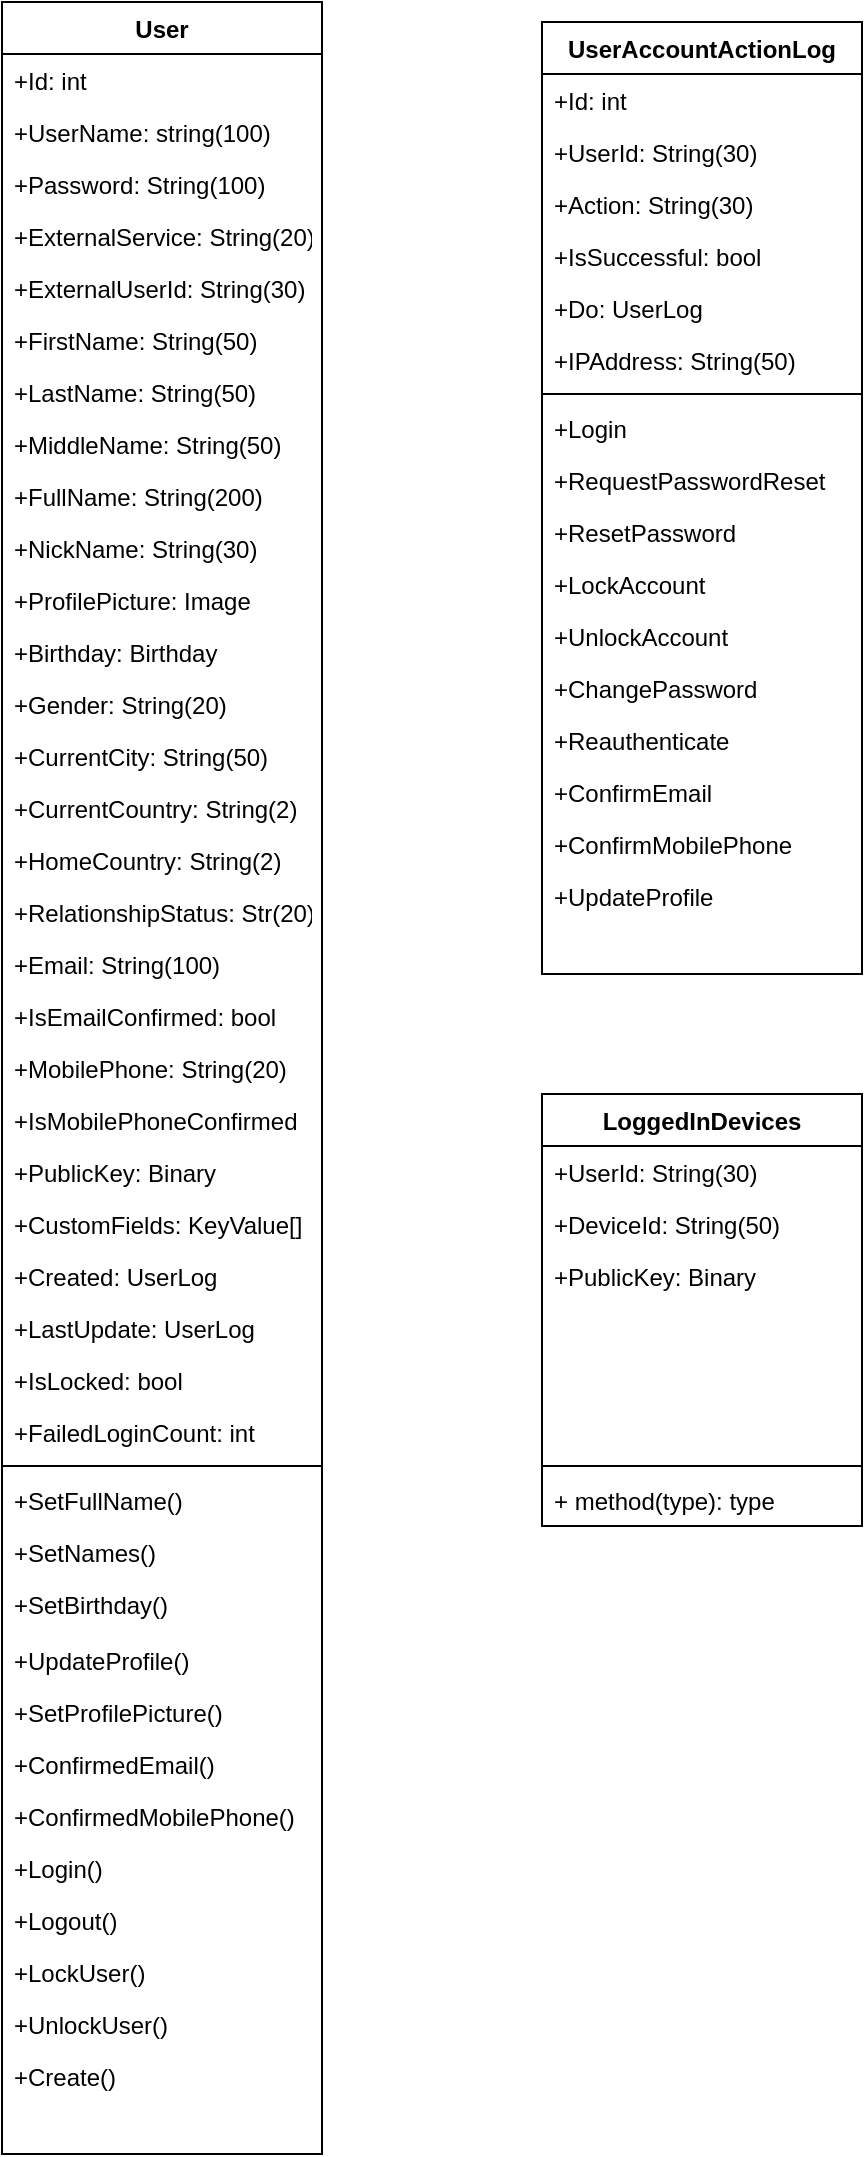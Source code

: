 <mxfile version="18.1.3" type="github">
  <diagram id="C5RBs43oDa-KdzZeNtuy" name="Page-1">
    <mxGraphModel dx="1422" dy="834" grid="1" gridSize="10" guides="1" tooltips="1" connect="1" arrows="1" fold="1" page="1" pageScale="1" pageWidth="827" pageHeight="1169" math="0" shadow="0">
      <root>
        <mxCell id="WIyWlLk6GJQsqaUBKTNV-0" />
        <mxCell id="WIyWlLk6GJQsqaUBKTNV-1" parent="WIyWlLk6GJQsqaUBKTNV-0" />
        <mxCell id="qDm95BvDwOtcP43vkmdn-0" value="User" style="swimlane;fontStyle=1;align=center;verticalAlign=top;childLayout=stackLayout;horizontal=1;startSize=26;horizontalStack=0;resizeParent=1;resizeParentMax=0;resizeLast=0;collapsible=1;marginBottom=0;" vertex="1" parent="WIyWlLk6GJQsqaUBKTNV-1">
          <mxGeometry x="180" y="80" width="160" height="1076" as="geometry" />
        </mxCell>
        <mxCell id="qDm95BvDwOtcP43vkmdn-1" value="+Id: int" style="text;strokeColor=none;fillColor=none;align=left;verticalAlign=top;spacingLeft=4;spacingRight=4;overflow=hidden;rotatable=0;points=[[0,0.5],[1,0.5]];portConstraint=eastwest;" vertex="1" parent="qDm95BvDwOtcP43vkmdn-0">
          <mxGeometry y="26" width="160" height="26" as="geometry" />
        </mxCell>
        <mxCell id="qDm95BvDwOtcP43vkmdn-8" value="+UserName: string(100)" style="text;strokeColor=none;fillColor=none;align=left;verticalAlign=top;spacingLeft=4;spacingRight=4;overflow=hidden;rotatable=0;points=[[0,0.5],[1,0.5]];portConstraint=eastwest;" vertex="1" parent="qDm95BvDwOtcP43vkmdn-0">
          <mxGeometry y="52" width="160" height="26" as="geometry" />
        </mxCell>
        <mxCell id="qDm95BvDwOtcP43vkmdn-25" value="+Password: String(100)" style="text;strokeColor=none;fillColor=none;align=left;verticalAlign=top;spacingLeft=4;spacingRight=4;overflow=hidden;rotatable=0;points=[[0,0.5],[1,0.5]];portConstraint=eastwest;" vertex="1" parent="qDm95BvDwOtcP43vkmdn-0">
          <mxGeometry y="78" width="160" height="26" as="geometry" />
        </mxCell>
        <mxCell id="qDm95BvDwOtcP43vkmdn-55" value="+ExternalService: String(20)" style="text;strokeColor=none;fillColor=none;align=left;verticalAlign=top;spacingLeft=4;spacingRight=4;overflow=hidden;rotatable=0;points=[[0,0.5],[1,0.5]];portConstraint=eastwest;" vertex="1" parent="qDm95BvDwOtcP43vkmdn-0">
          <mxGeometry y="104" width="160" height="26" as="geometry" />
        </mxCell>
        <mxCell id="qDm95BvDwOtcP43vkmdn-56" value="+ExternalUserId: String(30)" style="text;strokeColor=none;fillColor=none;align=left;verticalAlign=top;spacingLeft=4;spacingRight=4;overflow=hidden;rotatable=0;points=[[0,0.5],[1,0.5]];portConstraint=eastwest;" vertex="1" parent="qDm95BvDwOtcP43vkmdn-0">
          <mxGeometry y="130" width="160" height="26" as="geometry" />
        </mxCell>
        <mxCell id="qDm95BvDwOtcP43vkmdn-7" value="+FirstName: String(50)" style="text;strokeColor=none;fillColor=none;align=left;verticalAlign=top;spacingLeft=4;spacingRight=4;overflow=hidden;rotatable=0;points=[[0,0.5],[1,0.5]];portConstraint=eastwest;" vertex="1" parent="qDm95BvDwOtcP43vkmdn-0">
          <mxGeometry y="156" width="160" height="26" as="geometry" />
        </mxCell>
        <mxCell id="qDm95BvDwOtcP43vkmdn-6" value="+LastName: String(50)" style="text;strokeColor=none;fillColor=none;align=left;verticalAlign=top;spacingLeft=4;spacingRight=4;overflow=hidden;rotatable=0;points=[[0,0.5],[1,0.5]];portConstraint=eastwest;" vertex="1" parent="qDm95BvDwOtcP43vkmdn-0">
          <mxGeometry y="182" width="160" height="26" as="geometry" />
        </mxCell>
        <mxCell id="qDm95BvDwOtcP43vkmdn-5" value="+MiddleName: String(50)" style="text;strokeColor=none;fillColor=none;align=left;verticalAlign=top;spacingLeft=4;spacingRight=4;overflow=hidden;rotatable=0;points=[[0,0.5],[1,0.5]];portConstraint=eastwest;" vertex="1" parent="qDm95BvDwOtcP43vkmdn-0">
          <mxGeometry y="208" width="160" height="26" as="geometry" />
        </mxCell>
        <mxCell id="qDm95BvDwOtcP43vkmdn-4" value="+FullName: String(200)" style="text;strokeColor=none;fillColor=none;align=left;verticalAlign=top;spacingLeft=4;spacingRight=4;overflow=hidden;rotatable=0;points=[[0,0.5],[1,0.5]];portConstraint=eastwest;" vertex="1" parent="qDm95BvDwOtcP43vkmdn-0">
          <mxGeometry y="234" width="160" height="26" as="geometry" />
        </mxCell>
        <mxCell id="qDm95BvDwOtcP43vkmdn-22" value="+NickName: String(30)" style="text;strokeColor=none;fillColor=none;align=left;verticalAlign=top;spacingLeft=4;spacingRight=4;overflow=hidden;rotatable=0;points=[[0,0.5],[1,0.5]];portConstraint=eastwest;" vertex="1" parent="qDm95BvDwOtcP43vkmdn-0">
          <mxGeometry y="260" width="160" height="26" as="geometry" />
        </mxCell>
        <mxCell id="qDm95BvDwOtcP43vkmdn-23" value="+ProfilePicture: Image" style="text;strokeColor=none;fillColor=none;align=left;verticalAlign=top;spacingLeft=4;spacingRight=4;overflow=hidden;rotatable=0;points=[[0,0.5],[1,0.5]];portConstraint=eastwest;" vertex="1" parent="qDm95BvDwOtcP43vkmdn-0">
          <mxGeometry y="286" width="160" height="26" as="geometry" />
        </mxCell>
        <mxCell id="qDm95BvDwOtcP43vkmdn-16" value="+Birthday: Birthday" style="text;strokeColor=none;fillColor=none;align=left;verticalAlign=top;spacingLeft=4;spacingRight=4;overflow=hidden;rotatable=0;points=[[0,0.5],[1,0.5]];portConstraint=eastwest;" vertex="1" parent="qDm95BvDwOtcP43vkmdn-0">
          <mxGeometry y="312" width="160" height="26" as="geometry" />
        </mxCell>
        <mxCell id="qDm95BvDwOtcP43vkmdn-15" value="+Gender: String(20)" style="text;strokeColor=none;fillColor=none;align=left;verticalAlign=top;spacingLeft=4;spacingRight=4;overflow=hidden;rotatable=0;points=[[0,0.5],[1,0.5]];portConstraint=eastwest;" vertex="1" parent="qDm95BvDwOtcP43vkmdn-0">
          <mxGeometry y="338" width="160" height="26" as="geometry" />
        </mxCell>
        <mxCell id="qDm95BvDwOtcP43vkmdn-60" value="+CurrentCity: String(50)" style="text;strokeColor=none;fillColor=none;align=left;verticalAlign=top;spacingLeft=4;spacingRight=4;overflow=hidden;rotatable=0;points=[[0,0.5],[1,0.5]];portConstraint=eastwest;" vertex="1" parent="qDm95BvDwOtcP43vkmdn-0">
          <mxGeometry y="364" width="160" height="26" as="geometry" />
        </mxCell>
        <mxCell id="qDm95BvDwOtcP43vkmdn-59" value="+CurrentCountry: String(2)" style="text;strokeColor=none;fillColor=none;align=left;verticalAlign=top;spacingLeft=4;spacingRight=4;overflow=hidden;rotatable=0;points=[[0,0.5],[1,0.5]];portConstraint=eastwest;" vertex="1" parent="qDm95BvDwOtcP43vkmdn-0">
          <mxGeometry y="390" width="160" height="26" as="geometry" />
        </mxCell>
        <mxCell id="qDm95BvDwOtcP43vkmdn-58" value="+HomeCountry: String(2)" style="text;strokeColor=none;fillColor=none;align=left;verticalAlign=top;spacingLeft=4;spacingRight=4;overflow=hidden;rotatable=0;points=[[0,0.5],[1,0.5]];portConstraint=eastwest;" vertex="1" parent="qDm95BvDwOtcP43vkmdn-0">
          <mxGeometry y="416" width="160" height="26" as="geometry" />
        </mxCell>
        <mxCell id="qDm95BvDwOtcP43vkmdn-62" value="+RelationshipStatus: Str(20)" style="text;strokeColor=none;fillColor=none;align=left;verticalAlign=top;spacingLeft=4;spacingRight=4;overflow=hidden;rotatable=0;points=[[0,0.5],[1,0.5]];portConstraint=eastwest;" vertex="1" parent="qDm95BvDwOtcP43vkmdn-0">
          <mxGeometry y="442" width="160" height="26" as="geometry" />
        </mxCell>
        <mxCell id="qDm95BvDwOtcP43vkmdn-14" value="+Email: String(100)" style="text;strokeColor=none;fillColor=none;align=left;verticalAlign=top;spacingLeft=4;spacingRight=4;overflow=hidden;rotatable=0;points=[[0,0.5],[1,0.5]];portConstraint=eastwest;" vertex="1" parent="qDm95BvDwOtcP43vkmdn-0">
          <mxGeometry y="468" width="160" height="26" as="geometry" />
        </mxCell>
        <mxCell id="qDm95BvDwOtcP43vkmdn-21" value="+IsEmailConfirmed: bool" style="text;strokeColor=none;fillColor=none;align=left;verticalAlign=top;spacingLeft=4;spacingRight=4;overflow=hidden;rotatable=0;points=[[0,0.5],[1,0.5]];portConstraint=eastwest;" vertex="1" parent="qDm95BvDwOtcP43vkmdn-0">
          <mxGeometry y="494" width="160" height="26" as="geometry" />
        </mxCell>
        <mxCell id="qDm95BvDwOtcP43vkmdn-20" value="+MobilePhone: String(20)" style="text;strokeColor=none;fillColor=none;align=left;verticalAlign=top;spacingLeft=4;spacingRight=4;overflow=hidden;rotatable=0;points=[[0,0.5],[1,0.5]];portConstraint=eastwest;" vertex="1" parent="qDm95BvDwOtcP43vkmdn-0">
          <mxGeometry y="520" width="160" height="26" as="geometry" />
        </mxCell>
        <mxCell id="qDm95BvDwOtcP43vkmdn-19" value="+IsMobilePhoneConfirmed" style="text;strokeColor=none;fillColor=none;align=left;verticalAlign=top;spacingLeft=4;spacingRight=4;overflow=hidden;rotatable=0;points=[[0,0.5],[1,0.5]];portConstraint=eastwest;" vertex="1" parent="qDm95BvDwOtcP43vkmdn-0">
          <mxGeometry y="546" width="160" height="26" as="geometry" />
        </mxCell>
        <mxCell id="qDm95BvDwOtcP43vkmdn-64" value="+PublicKey: Binary" style="text;strokeColor=none;fillColor=none;align=left;verticalAlign=top;spacingLeft=4;spacingRight=4;overflow=hidden;rotatable=0;points=[[0,0.5],[1,0.5]];portConstraint=eastwest;" vertex="1" parent="qDm95BvDwOtcP43vkmdn-0">
          <mxGeometry y="572" width="160" height="26" as="geometry" />
        </mxCell>
        <mxCell id="qDm95BvDwOtcP43vkmdn-63" value="+CustomFields: KeyValue[]" style="text;strokeColor=none;fillColor=none;align=left;verticalAlign=top;spacingLeft=4;spacingRight=4;overflow=hidden;rotatable=0;points=[[0,0.5],[1,0.5]];portConstraint=eastwest;" vertex="1" parent="qDm95BvDwOtcP43vkmdn-0">
          <mxGeometry y="598" width="160" height="26" as="geometry" />
        </mxCell>
        <mxCell id="qDm95BvDwOtcP43vkmdn-18" value="+Created: UserLog" style="text;strokeColor=none;fillColor=none;align=left;verticalAlign=top;spacingLeft=4;spacingRight=4;overflow=hidden;rotatable=0;points=[[0,0.5],[1,0.5]];portConstraint=eastwest;" vertex="1" parent="qDm95BvDwOtcP43vkmdn-0">
          <mxGeometry y="624" width="160" height="26" as="geometry" />
        </mxCell>
        <mxCell id="qDm95BvDwOtcP43vkmdn-17" value="+LastUpdate: UserLog" style="text;strokeColor=none;fillColor=none;align=left;verticalAlign=top;spacingLeft=4;spacingRight=4;overflow=hidden;rotatable=0;points=[[0,0.5],[1,0.5]];portConstraint=eastwest;" vertex="1" parent="qDm95BvDwOtcP43vkmdn-0">
          <mxGeometry y="650" width="160" height="26" as="geometry" />
        </mxCell>
        <mxCell id="qDm95BvDwOtcP43vkmdn-26" value="+IsLocked: bool" style="text;strokeColor=none;fillColor=none;align=left;verticalAlign=top;spacingLeft=4;spacingRight=4;overflow=hidden;rotatable=0;points=[[0,0.5],[1,0.5]];portConstraint=eastwest;" vertex="1" parent="qDm95BvDwOtcP43vkmdn-0">
          <mxGeometry y="676" width="160" height="26" as="geometry" />
        </mxCell>
        <mxCell id="qDm95BvDwOtcP43vkmdn-57" value="+FailedLoginCount: int" style="text;strokeColor=none;fillColor=none;align=left;verticalAlign=top;spacingLeft=4;spacingRight=4;overflow=hidden;rotatable=0;points=[[0,0.5],[1,0.5]];portConstraint=eastwest;" vertex="1" parent="qDm95BvDwOtcP43vkmdn-0">
          <mxGeometry y="702" width="160" height="26" as="geometry" />
        </mxCell>
        <mxCell id="qDm95BvDwOtcP43vkmdn-2" value="" style="line;strokeWidth=1;fillColor=none;align=left;verticalAlign=middle;spacingTop=-1;spacingLeft=3;spacingRight=3;rotatable=0;labelPosition=right;points=[];portConstraint=eastwest;" vertex="1" parent="qDm95BvDwOtcP43vkmdn-0">
          <mxGeometry y="728" width="160" height="8" as="geometry" />
        </mxCell>
        <mxCell id="qDm95BvDwOtcP43vkmdn-3" value="+SetFullName()" style="text;strokeColor=none;fillColor=none;align=left;verticalAlign=top;spacingLeft=4;spacingRight=4;overflow=hidden;rotatable=0;points=[[0,0.5],[1,0.5]];portConstraint=eastwest;" vertex="1" parent="qDm95BvDwOtcP43vkmdn-0">
          <mxGeometry y="736" width="160" height="26" as="geometry" />
        </mxCell>
        <mxCell id="qDm95BvDwOtcP43vkmdn-13" value="+SetNames()" style="text;strokeColor=none;fillColor=none;align=left;verticalAlign=top;spacingLeft=4;spacingRight=4;overflow=hidden;rotatable=0;points=[[0,0.5],[1,0.5]];portConstraint=eastwest;" vertex="1" parent="qDm95BvDwOtcP43vkmdn-0">
          <mxGeometry y="762" width="160" height="26" as="geometry" />
        </mxCell>
        <mxCell id="qDm95BvDwOtcP43vkmdn-12" value="+SetBirthday()" style="text;strokeColor=none;fillColor=none;align=left;verticalAlign=top;spacingLeft=4;spacingRight=4;overflow=hidden;rotatable=0;points=[[0,0.5],[1,0.5]];portConstraint=eastwest;" vertex="1" parent="qDm95BvDwOtcP43vkmdn-0">
          <mxGeometry y="788" width="160" height="28" as="geometry" />
        </mxCell>
        <mxCell id="qDm95BvDwOtcP43vkmdn-11" value="+UpdateProfile()" style="text;strokeColor=none;fillColor=none;align=left;verticalAlign=top;spacingLeft=4;spacingRight=4;overflow=hidden;rotatable=0;points=[[0,0.5],[1,0.5]];portConstraint=eastwest;" vertex="1" parent="qDm95BvDwOtcP43vkmdn-0">
          <mxGeometry y="816" width="160" height="26" as="geometry" />
        </mxCell>
        <mxCell id="qDm95BvDwOtcP43vkmdn-10" value="+SetProfilePicture()" style="text;strokeColor=none;fillColor=none;align=left;verticalAlign=top;spacingLeft=4;spacingRight=4;overflow=hidden;rotatable=0;points=[[0,0.5],[1,0.5]];portConstraint=eastwest;" vertex="1" parent="qDm95BvDwOtcP43vkmdn-0">
          <mxGeometry y="842" width="160" height="26" as="geometry" />
        </mxCell>
        <mxCell id="qDm95BvDwOtcP43vkmdn-9" value="+ConfirmedEmail()" style="text;strokeColor=none;fillColor=none;align=left;verticalAlign=top;spacingLeft=4;spacingRight=4;overflow=hidden;rotatable=0;points=[[0,0.5],[1,0.5]];portConstraint=eastwest;" vertex="1" parent="qDm95BvDwOtcP43vkmdn-0">
          <mxGeometry y="868" width="160" height="26" as="geometry" />
        </mxCell>
        <mxCell id="qDm95BvDwOtcP43vkmdn-24" value="+ConfirmedMobilePhone()" style="text;strokeColor=none;fillColor=none;align=left;verticalAlign=top;spacingLeft=4;spacingRight=4;overflow=hidden;rotatable=0;points=[[0,0.5],[1,0.5]];portConstraint=eastwest;" vertex="1" parent="qDm95BvDwOtcP43vkmdn-0">
          <mxGeometry y="894" width="160" height="26" as="geometry" />
        </mxCell>
        <mxCell id="qDm95BvDwOtcP43vkmdn-29" value="+Login()" style="text;strokeColor=none;fillColor=none;align=left;verticalAlign=top;spacingLeft=4;spacingRight=4;overflow=hidden;rotatable=0;points=[[0,0.5],[1,0.5]];portConstraint=eastwest;" vertex="1" parent="qDm95BvDwOtcP43vkmdn-0">
          <mxGeometry y="920" width="160" height="26" as="geometry" />
        </mxCell>
        <mxCell id="qDm95BvDwOtcP43vkmdn-28" value="+Logout()" style="text;strokeColor=none;fillColor=none;align=left;verticalAlign=top;spacingLeft=4;spacingRight=4;overflow=hidden;rotatable=0;points=[[0,0.5],[1,0.5]];portConstraint=eastwest;" vertex="1" parent="qDm95BvDwOtcP43vkmdn-0">
          <mxGeometry y="946" width="160" height="26" as="geometry" />
        </mxCell>
        <mxCell id="qDm95BvDwOtcP43vkmdn-27" value="+LockUser()" style="text;strokeColor=none;fillColor=none;align=left;verticalAlign=top;spacingLeft=4;spacingRight=4;overflow=hidden;rotatable=0;points=[[0,0.5],[1,0.5]];portConstraint=eastwest;" vertex="1" parent="qDm95BvDwOtcP43vkmdn-0">
          <mxGeometry y="972" width="160" height="26" as="geometry" />
        </mxCell>
        <mxCell id="qDm95BvDwOtcP43vkmdn-32" value="+UnlockUser()" style="text;strokeColor=none;fillColor=none;align=left;verticalAlign=top;spacingLeft=4;spacingRight=4;overflow=hidden;rotatable=0;points=[[0,0.5],[1,0.5]];portConstraint=eastwest;" vertex="1" parent="qDm95BvDwOtcP43vkmdn-0">
          <mxGeometry y="998" width="160" height="26" as="geometry" />
        </mxCell>
        <mxCell id="qDm95BvDwOtcP43vkmdn-31" value="+Create()" style="text;strokeColor=none;fillColor=none;align=left;verticalAlign=top;spacingLeft=4;spacingRight=4;overflow=hidden;rotatable=0;points=[[0,0.5],[1,0.5]];portConstraint=eastwest;" vertex="1" parent="qDm95BvDwOtcP43vkmdn-0">
          <mxGeometry y="1024" width="160" height="26" as="geometry" />
        </mxCell>
        <mxCell id="qDm95BvDwOtcP43vkmdn-30" style="text;strokeColor=none;fillColor=none;align=left;verticalAlign=top;spacingLeft=4;spacingRight=4;overflow=hidden;rotatable=0;points=[[0,0.5],[1,0.5]];portConstraint=eastwest;" vertex="1" parent="qDm95BvDwOtcP43vkmdn-0">
          <mxGeometry y="1050" width="160" height="26" as="geometry" />
        </mxCell>
        <mxCell id="qDm95BvDwOtcP43vkmdn-33" value="UserAccountActionLog" style="swimlane;fontStyle=1;align=center;verticalAlign=top;childLayout=stackLayout;horizontal=1;startSize=26;horizontalStack=0;resizeParent=1;resizeParentMax=0;resizeLast=0;collapsible=1;marginBottom=0;" vertex="1" parent="WIyWlLk6GJQsqaUBKTNV-1">
          <mxGeometry x="450" y="90" width="160" height="476" as="geometry" />
        </mxCell>
        <mxCell id="qDm95BvDwOtcP43vkmdn-34" value="+Id: int" style="text;strokeColor=none;fillColor=none;align=left;verticalAlign=top;spacingLeft=4;spacingRight=4;overflow=hidden;rotatable=0;points=[[0,0.5],[1,0.5]];portConstraint=eastwest;" vertex="1" parent="qDm95BvDwOtcP43vkmdn-33">
          <mxGeometry y="26" width="160" height="26" as="geometry" />
        </mxCell>
        <mxCell id="qDm95BvDwOtcP43vkmdn-40" value="+UserId: String(30)" style="text;strokeColor=none;fillColor=none;align=left;verticalAlign=top;spacingLeft=4;spacingRight=4;overflow=hidden;rotatable=0;points=[[0,0.5],[1,0.5]];portConstraint=eastwest;" vertex="1" parent="qDm95BvDwOtcP43vkmdn-33">
          <mxGeometry y="52" width="160" height="26" as="geometry" />
        </mxCell>
        <mxCell id="qDm95BvDwOtcP43vkmdn-39" value="+Action: String(30)" style="text;strokeColor=none;fillColor=none;align=left;verticalAlign=top;spacingLeft=4;spacingRight=4;overflow=hidden;rotatable=0;points=[[0,0.5],[1,0.5]];portConstraint=eastwest;" vertex="1" parent="qDm95BvDwOtcP43vkmdn-33">
          <mxGeometry y="78" width="160" height="26" as="geometry" />
        </mxCell>
        <mxCell id="qDm95BvDwOtcP43vkmdn-38" value="+IsSuccessful: bool" style="text;strokeColor=none;fillColor=none;align=left;verticalAlign=top;spacingLeft=4;spacingRight=4;overflow=hidden;rotatable=0;points=[[0,0.5],[1,0.5]];portConstraint=eastwest;" vertex="1" parent="qDm95BvDwOtcP43vkmdn-33">
          <mxGeometry y="104" width="160" height="26" as="geometry" />
        </mxCell>
        <mxCell id="qDm95BvDwOtcP43vkmdn-37" value="+Do: UserLog" style="text;strokeColor=none;fillColor=none;align=left;verticalAlign=top;spacingLeft=4;spacingRight=4;overflow=hidden;rotatable=0;points=[[0,0.5],[1,0.5]];portConstraint=eastwest;" vertex="1" parent="qDm95BvDwOtcP43vkmdn-33">
          <mxGeometry y="130" width="160" height="26" as="geometry" />
        </mxCell>
        <mxCell id="qDm95BvDwOtcP43vkmdn-41" value="+IPAddress: String(50)" style="text;strokeColor=none;fillColor=none;align=left;verticalAlign=top;spacingLeft=4;spacingRight=4;overflow=hidden;rotatable=0;points=[[0,0.5],[1,0.5]];portConstraint=eastwest;" vertex="1" parent="qDm95BvDwOtcP43vkmdn-33">
          <mxGeometry y="156" width="160" height="26" as="geometry" />
        </mxCell>
        <mxCell id="qDm95BvDwOtcP43vkmdn-35" value="" style="line;strokeWidth=1;fillColor=none;align=left;verticalAlign=middle;spacingTop=-1;spacingLeft=3;spacingRight=3;rotatable=0;labelPosition=right;points=[];portConstraint=eastwest;" vertex="1" parent="qDm95BvDwOtcP43vkmdn-33">
          <mxGeometry y="182" width="160" height="8" as="geometry" />
        </mxCell>
        <mxCell id="qDm95BvDwOtcP43vkmdn-42" value="+Login" style="text;strokeColor=none;fillColor=none;align=left;verticalAlign=top;spacingLeft=4;spacingRight=4;overflow=hidden;rotatable=0;points=[[0,0.5],[1,0.5]];portConstraint=eastwest;" vertex="1" parent="qDm95BvDwOtcP43vkmdn-33">
          <mxGeometry y="190" width="160" height="26" as="geometry" />
        </mxCell>
        <mxCell id="qDm95BvDwOtcP43vkmdn-47" value="+RequestPasswordReset" style="text;strokeColor=none;fillColor=none;align=left;verticalAlign=top;spacingLeft=4;spacingRight=4;overflow=hidden;rotatable=0;points=[[0,0.5],[1,0.5]];portConstraint=eastwest;" vertex="1" parent="qDm95BvDwOtcP43vkmdn-33">
          <mxGeometry y="216" width="160" height="26" as="geometry" />
        </mxCell>
        <mxCell id="qDm95BvDwOtcP43vkmdn-46" value="+ResetPassword" style="text;strokeColor=none;fillColor=none;align=left;verticalAlign=top;spacingLeft=4;spacingRight=4;overflow=hidden;rotatable=0;points=[[0,0.5],[1,0.5]];portConstraint=eastwest;" vertex="1" parent="qDm95BvDwOtcP43vkmdn-33">
          <mxGeometry y="242" width="160" height="26" as="geometry" />
        </mxCell>
        <mxCell id="qDm95BvDwOtcP43vkmdn-45" value="+LockAccount" style="text;strokeColor=none;fillColor=none;align=left;verticalAlign=top;spacingLeft=4;spacingRight=4;overflow=hidden;rotatable=0;points=[[0,0.5],[1,0.5]];portConstraint=eastwest;" vertex="1" parent="qDm95BvDwOtcP43vkmdn-33">
          <mxGeometry y="268" width="160" height="26" as="geometry" />
        </mxCell>
        <mxCell id="qDm95BvDwOtcP43vkmdn-44" value="+UnlockAccount" style="text;strokeColor=none;fillColor=none;align=left;verticalAlign=top;spacingLeft=4;spacingRight=4;overflow=hidden;rotatable=0;points=[[0,0.5],[1,0.5]];portConstraint=eastwest;" vertex="1" parent="qDm95BvDwOtcP43vkmdn-33">
          <mxGeometry y="294" width="160" height="26" as="geometry" />
        </mxCell>
        <mxCell id="qDm95BvDwOtcP43vkmdn-51" value="+ChangePassword" style="text;strokeColor=none;fillColor=none;align=left;verticalAlign=top;spacingLeft=4;spacingRight=4;overflow=hidden;rotatable=0;points=[[0,0.5],[1,0.5]];portConstraint=eastwest;" vertex="1" parent="qDm95BvDwOtcP43vkmdn-33">
          <mxGeometry y="320" width="160" height="26" as="geometry" />
        </mxCell>
        <mxCell id="qDm95BvDwOtcP43vkmdn-50" value="+Reauthenticate" style="text;strokeColor=none;fillColor=none;align=left;verticalAlign=top;spacingLeft=4;spacingRight=4;overflow=hidden;rotatable=0;points=[[0,0.5],[1,0.5]];portConstraint=eastwest;" vertex="1" parent="qDm95BvDwOtcP43vkmdn-33">
          <mxGeometry y="346" width="160" height="26" as="geometry" />
        </mxCell>
        <mxCell id="qDm95BvDwOtcP43vkmdn-49" value="+ConfirmEmail" style="text;strokeColor=none;fillColor=none;align=left;verticalAlign=top;spacingLeft=4;spacingRight=4;overflow=hidden;rotatable=0;points=[[0,0.5],[1,0.5]];portConstraint=eastwest;" vertex="1" parent="qDm95BvDwOtcP43vkmdn-33">
          <mxGeometry y="372" width="160" height="26" as="geometry" />
        </mxCell>
        <mxCell id="qDm95BvDwOtcP43vkmdn-48" value="+ConfirmMobilePhone" style="text;strokeColor=none;fillColor=none;align=left;verticalAlign=top;spacingLeft=4;spacingRight=4;overflow=hidden;rotatable=0;points=[[0,0.5],[1,0.5]];portConstraint=eastwest;" vertex="1" parent="qDm95BvDwOtcP43vkmdn-33">
          <mxGeometry y="398" width="160" height="26" as="geometry" />
        </mxCell>
        <mxCell id="qDm95BvDwOtcP43vkmdn-54" value="+UpdateProfile" style="text;strokeColor=none;fillColor=none;align=left;verticalAlign=top;spacingLeft=4;spacingRight=4;overflow=hidden;rotatable=0;points=[[0,0.5],[1,0.5]];portConstraint=eastwest;" vertex="1" parent="qDm95BvDwOtcP43vkmdn-33">
          <mxGeometry y="424" width="160" height="26" as="geometry" />
        </mxCell>
        <mxCell id="qDm95BvDwOtcP43vkmdn-53" style="text;strokeColor=none;fillColor=none;align=left;verticalAlign=top;spacingLeft=4;spacingRight=4;overflow=hidden;rotatable=0;points=[[0,0.5],[1,0.5]];portConstraint=eastwest;" vertex="1" parent="qDm95BvDwOtcP43vkmdn-33">
          <mxGeometry y="450" width="160" height="26" as="geometry" />
        </mxCell>
        <mxCell id="qDm95BvDwOtcP43vkmdn-65" value="LoggedInDevices" style="swimlane;fontStyle=1;align=center;verticalAlign=top;childLayout=stackLayout;horizontal=1;startSize=26;horizontalStack=0;resizeParent=1;resizeParentMax=0;resizeLast=0;collapsible=1;marginBottom=0;" vertex="1" parent="WIyWlLk6GJQsqaUBKTNV-1">
          <mxGeometry x="450" y="626" width="160" height="216" as="geometry" />
        </mxCell>
        <mxCell id="qDm95BvDwOtcP43vkmdn-66" value="+UserId: String(30)" style="text;strokeColor=none;fillColor=none;align=left;verticalAlign=top;spacingLeft=4;spacingRight=4;overflow=hidden;rotatable=0;points=[[0,0.5],[1,0.5]];portConstraint=eastwest;" vertex="1" parent="qDm95BvDwOtcP43vkmdn-65">
          <mxGeometry y="26" width="160" height="26" as="geometry" />
        </mxCell>
        <mxCell id="qDm95BvDwOtcP43vkmdn-72" value="+DeviceId: String(50)" style="text;strokeColor=none;fillColor=none;align=left;verticalAlign=top;spacingLeft=4;spacingRight=4;overflow=hidden;rotatable=0;points=[[0,0.5],[1,0.5]];portConstraint=eastwest;" vertex="1" parent="qDm95BvDwOtcP43vkmdn-65">
          <mxGeometry y="52" width="160" height="26" as="geometry" />
        </mxCell>
        <mxCell id="qDm95BvDwOtcP43vkmdn-71" value="+PublicKey: Binary" style="text;strokeColor=none;fillColor=none;align=left;verticalAlign=top;spacingLeft=4;spacingRight=4;overflow=hidden;rotatable=0;points=[[0,0.5],[1,0.5]];portConstraint=eastwest;" vertex="1" parent="qDm95BvDwOtcP43vkmdn-65">
          <mxGeometry y="78" width="160" height="26" as="geometry" />
        </mxCell>
        <mxCell id="qDm95BvDwOtcP43vkmdn-73" style="text;strokeColor=none;fillColor=none;align=left;verticalAlign=top;spacingLeft=4;spacingRight=4;overflow=hidden;rotatable=0;points=[[0,0.5],[1,0.5]];portConstraint=eastwest;" vertex="1" parent="qDm95BvDwOtcP43vkmdn-65">
          <mxGeometry y="104" width="160" height="26" as="geometry" />
        </mxCell>
        <mxCell id="qDm95BvDwOtcP43vkmdn-70" style="text;strokeColor=none;fillColor=none;align=left;verticalAlign=top;spacingLeft=4;spacingRight=4;overflow=hidden;rotatable=0;points=[[0,0.5],[1,0.5]];portConstraint=eastwest;" vertex="1" parent="qDm95BvDwOtcP43vkmdn-65">
          <mxGeometry y="130" width="160" height="26" as="geometry" />
        </mxCell>
        <mxCell id="qDm95BvDwOtcP43vkmdn-69" style="text;strokeColor=none;fillColor=none;align=left;verticalAlign=top;spacingLeft=4;spacingRight=4;overflow=hidden;rotatable=0;points=[[0,0.5],[1,0.5]];portConstraint=eastwest;" vertex="1" parent="qDm95BvDwOtcP43vkmdn-65">
          <mxGeometry y="156" width="160" height="26" as="geometry" />
        </mxCell>
        <mxCell id="qDm95BvDwOtcP43vkmdn-67" value="" style="line;strokeWidth=1;fillColor=none;align=left;verticalAlign=middle;spacingTop=-1;spacingLeft=3;spacingRight=3;rotatable=0;labelPosition=right;points=[];portConstraint=eastwest;" vertex="1" parent="qDm95BvDwOtcP43vkmdn-65">
          <mxGeometry y="182" width="160" height="8" as="geometry" />
        </mxCell>
        <mxCell id="qDm95BvDwOtcP43vkmdn-68" value="+ method(type): type" style="text;strokeColor=none;fillColor=none;align=left;verticalAlign=top;spacingLeft=4;spacingRight=4;overflow=hidden;rotatable=0;points=[[0,0.5],[1,0.5]];portConstraint=eastwest;" vertex="1" parent="qDm95BvDwOtcP43vkmdn-65">
          <mxGeometry y="190" width="160" height="26" as="geometry" />
        </mxCell>
      </root>
    </mxGraphModel>
  </diagram>
</mxfile>
